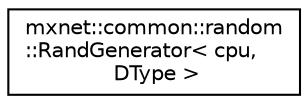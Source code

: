 digraph "Graphical Class Hierarchy"
{
  edge [fontname="Helvetica",fontsize="10",labelfontname="Helvetica",labelfontsize="10"];
  node [fontname="Helvetica",fontsize="10",shape=record];
  rankdir="LR";
  Node1 [label="mxnet::common::random\l::RandGenerator\< cpu,\l DType \>",height=0.2,width=0.4,color="black", fillcolor="white", style="filled",URL="$classmxnet_1_1common_1_1random_1_1RandGenerator_3_01cpu_00_01DType_01_4.html"];
}
